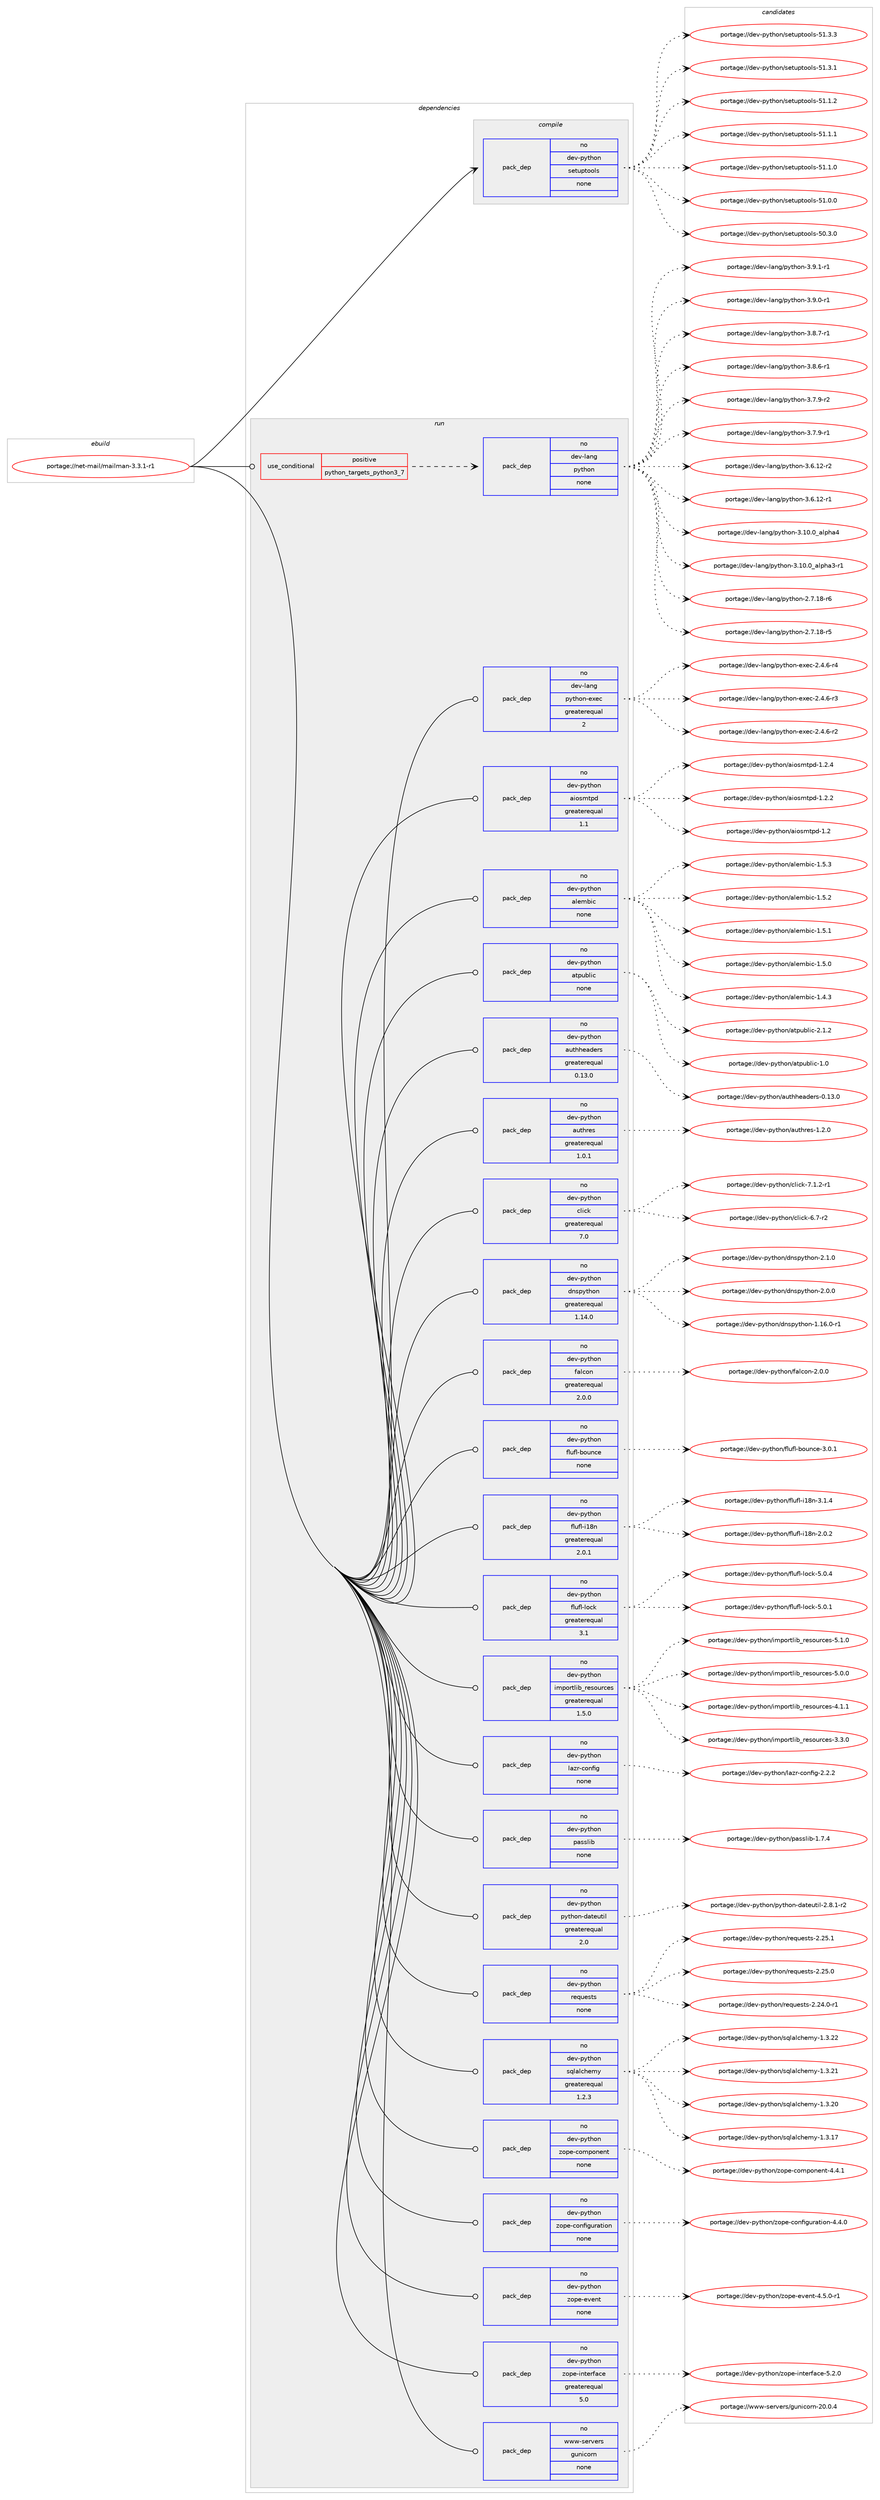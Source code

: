 digraph prolog {

# *************
# Graph options
# *************

newrank=true;
concentrate=true;
compound=true;
graph [rankdir=LR,fontname=Helvetica,fontsize=10,ranksep=1.5];#, ranksep=2.5, nodesep=0.2];
edge  [arrowhead=vee];
node  [fontname=Helvetica,fontsize=10];

# **********
# The ebuild
# **********

subgraph cluster_leftcol {
color=gray;
rank=same;
label=<<i>ebuild</i>>;
id [label="portage://net-mail/mailman-3.3.1-r1", color=red, width=4, href="../net-mail/mailman-3.3.1-r1.svg"];
}

# ****************
# The dependencies
# ****************

subgraph cluster_midcol {
color=gray;
label=<<i>dependencies</i>>;
subgraph cluster_compile {
fillcolor="#eeeeee";
style=filled;
label=<<i>compile</i>>;
subgraph pack18006 {
dependency26279 [label=<<TABLE BORDER="0" CELLBORDER="1" CELLSPACING="0" CELLPADDING="4" WIDTH="220"><TR><TD ROWSPAN="6" CELLPADDING="30">pack_dep</TD></TR><TR><TD WIDTH="110">no</TD></TR><TR><TD>dev-python</TD></TR><TR><TD>setuptools</TD></TR><TR><TD>none</TD></TR><TR><TD></TD></TR></TABLE>>, shape=none, color=blue];
}
id:e -> dependency26279:w [weight=20,style="solid",arrowhead="vee"];
}
subgraph cluster_compileandrun {
fillcolor="#eeeeee";
style=filled;
label=<<i>compile and run</i>>;
}
subgraph cluster_run {
fillcolor="#eeeeee";
style=filled;
label=<<i>run</i>>;
subgraph cond8032 {
dependency26280 [label=<<TABLE BORDER="0" CELLBORDER="1" CELLSPACING="0" CELLPADDING="4"><TR><TD ROWSPAN="3" CELLPADDING="10">use_conditional</TD></TR><TR><TD>positive</TD></TR><TR><TD>python_targets_python3_7</TD></TR></TABLE>>, shape=none, color=red];
subgraph pack18007 {
dependency26281 [label=<<TABLE BORDER="0" CELLBORDER="1" CELLSPACING="0" CELLPADDING="4" WIDTH="220"><TR><TD ROWSPAN="6" CELLPADDING="30">pack_dep</TD></TR><TR><TD WIDTH="110">no</TD></TR><TR><TD>dev-lang</TD></TR><TR><TD>python</TD></TR><TR><TD>none</TD></TR><TR><TD></TD></TR></TABLE>>, shape=none, color=blue];
}
dependency26280:e -> dependency26281:w [weight=20,style="dashed",arrowhead="vee"];
}
id:e -> dependency26280:w [weight=20,style="solid",arrowhead="odot"];
subgraph pack18008 {
dependency26282 [label=<<TABLE BORDER="0" CELLBORDER="1" CELLSPACING="0" CELLPADDING="4" WIDTH="220"><TR><TD ROWSPAN="6" CELLPADDING="30">pack_dep</TD></TR><TR><TD WIDTH="110">no</TD></TR><TR><TD>dev-lang</TD></TR><TR><TD>python-exec</TD></TR><TR><TD>greaterequal</TD></TR><TR><TD>2</TD></TR></TABLE>>, shape=none, color=blue];
}
id:e -> dependency26282:w [weight=20,style="solid",arrowhead="odot"];
subgraph pack18009 {
dependency26283 [label=<<TABLE BORDER="0" CELLBORDER="1" CELLSPACING="0" CELLPADDING="4" WIDTH="220"><TR><TD ROWSPAN="6" CELLPADDING="30">pack_dep</TD></TR><TR><TD WIDTH="110">no</TD></TR><TR><TD>dev-python</TD></TR><TR><TD>aiosmtpd</TD></TR><TR><TD>greaterequal</TD></TR><TR><TD>1.1</TD></TR></TABLE>>, shape=none, color=blue];
}
id:e -> dependency26283:w [weight=20,style="solid",arrowhead="odot"];
subgraph pack18010 {
dependency26284 [label=<<TABLE BORDER="0" CELLBORDER="1" CELLSPACING="0" CELLPADDING="4" WIDTH="220"><TR><TD ROWSPAN="6" CELLPADDING="30">pack_dep</TD></TR><TR><TD WIDTH="110">no</TD></TR><TR><TD>dev-python</TD></TR><TR><TD>alembic</TD></TR><TR><TD>none</TD></TR><TR><TD></TD></TR></TABLE>>, shape=none, color=blue];
}
id:e -> dependency26284:w [weight=20,style="solid",arrowhead="odot"];
subgraph pack18011 {
dependency26285 [label=<<TABLE BORDER="0" CELLBORDER="1" CELLSPACING="0" CELLPADDING="4" WIDTH="220"><TR><TD ROWSPAN="6" CELLPADDING="30">pack_dep</TD></TR><TR><TD WIDTH="110">no</TD></TR><TR><TD>dev-python</TD></TR><TR><TD>atpublic</TD></TR><TR><TD>none</TD></TR><TR><TD></TD></TR></TABLE>>, shape=none, color=blue];
}
id:e -> dependency26285:w [weight=20,style="solid",arrowhead="odot"];
subgraph pack18012 {
dependency26286 [label=<<TABLE BORDER="0" CELLBORDER="1" CELLSPACING="0" CELLPADDING="4" WIDTH="220"><TR><TD ROWSPAN="6" CELLPADDING="30">pack_dep</TD></TR><TR><TD WIDTH="110">no</TD></TR><TR><TD>dev-python</TD></TR><TR><TD>authheaders</TD></TR><TR><TD>greaterequal</TD></TR><TR><TD>0.13.0</TD></TR></TABLE>>, shape=none, color=blue];
}
id:e -> dependency26286:w [weight=20,style="solid",arrowhead="odot"];
subgraph pack18013 {
dependency26287 [label=<<TABLE BORDER="0" CELLBORDER="1" CELLSPACING="0" CELLPADDING="4" WIDTH="220"><TR><TD ROWSPAN="6" CELLPADDING="30">pack_dep</TD></TR><TR><TD WIDTH="110">no</TD></TR><TR><TD>dev-python</TD></TR><TR><TD>authres</TD></TR><TR><TD>greaterequal</TD></TR><TR><TD>1.0.1</TD></TR></TABLE>>, shape=none, color=blue];
}
id:e -> dependency26287:w [weight=20,style="solid",arrowhead="odot"];
subgraph pack18014 {
dependency26288 [label=<<TABLE BORDER="0" CELLBORDER="1" CELLSPACING="0" CELLPADDING="4" WIDTH="220"><TR><TD ROWSPAN="6" CELLPADDING="30">pack_dep</TD></TR><TR><TD WIDTH="110">no</TD></TR><TR><TD>dev-python</TD></TR><TR><TD>click</TD></TR><TR><TD>greaterequal</TD></TR><TR><TD>7.0</TD></TR></TABLE>>, shape=none, color=blue];
}
id:e -> dependency26288:w [weight=20,style="solid",arrowhead="odot"];
subgraph pack18015 {
dependency26289 [label=<<TABLE BORDER="0" CELLBORDER="1" CELLSPACING="0" CELLPADDING="4" WIDTH="220"><TR><TD ROWSPAN="6" CELLPADDING="30">pack_dep</TD></TR><TR><TD WIDTH="110">no</TD></TR><TR><TD>dev-python</TD></TR><TR><TD>dnspython</TD></TR><TR><TD>greaterequal</TD></TR><TR><TD>1.14.0</TD></TR></TABLE>>, shape=none, color=blue];
}
id:e -> dependency26289:w [weight=20,style="solid",arrowhead="odot"];
subgraph pack18016 {
dependency26290 [label=<<TABLE BORDER="0" CELLBORDER="1" CELLSPACING="0" CELLPADDING="4" WIDTH="220"><TR><TD ROWSPAN="6" CELLPADDING="30">pack_dep</TD></TR><TR><TD WIDTH="110">no</TD></TR><TR><TD>dev-python</TD></TR><TR><TD>falcon</TD></TR><TR><TD>greaterequal</TD></TR><TR><TD>2.0.0</TD></TR></TABLE>>, shape=none, color=blue];
}
id:e -> dependency26290:w [weight=20,style="solid",arrowhead="odot"];
subgraph pack18017 {
dependency26291 [label=<<TABLE BORDER="0" CELLBORDER="1" CELLSPACING="0" CELLPADDING="4" WIDTH="220"><TR><TD ROWSPAN="6" CELLPADDING="30">pack_dep</TD></TR><TR><TD WIDTH="110">no</TD></TR><TR><TD>dev-python</TD></TR><TR><TD>flufl-bounce</TD></TR><TR><TD>none</TD></TR><TR><TD></TD></TR></TABLE>>, shape=none, color=blue];
}
id:e -> dependency26291:w [weight=20,style="solid",arrowhead="odot"];
subgraph pack18018 {
dependency26292 [label=<<TABLE BORDER="0" CELLBORDER="1" CELLSPACING="0" CELLPADDING="4" WIDTH="220"><TR><TD ROWSPAN="6" CELLPADDING="30">pack_dep</TD></TR><TR><TD WIDTH="110">no</TD></TR><TR><TD>dev-python</TD></TR><TR><TD>flufl-i18n</TD></TR><TR><TD>greaterequal</TD></TR><TR><TD>2.0.1</TD></TR></TABLE>>, shape=none, color=blue];
}
id:e -> dependency26292:w [weight=20,style="solid",arrowhead="odot"];
subgraph pack18019 {
dependency26293 [label=<<TABLE BORDER="0" CELLBORDER="1" CELLSPACING="0" CELLPADDING="4" WIDTH="220"><TR><TD ROWSPAN="6" CELLPADDING="30">pack_dep</TD></TR><TR><TD WIDTH="110">no</TD></TR><TR><TD>dev-python</TD></TR><TR><TD>flufl-lock</TD></TR><TR><TD>greaterequal</TD></TR><TR><TD>3.1</TD></TR></TABLE>>, shape=none, color=blue];
}
id:e -> dependency26293:w [weight=20,style="solid",arrowhead="odot"];
subgraph pack18020 {
dependency26294 [label=<<TABLE BORDER="0" CELLBORDER="1" CELLSPACING="0" CELLPADDING="4" WIDTH="220"><TR><TD ROWSPAN="6" CELLPADDING="30">pack_dep</TD></TR><TR><TD WIDTH="110">no</TD></TR><TR><TD>dev-python</TD></TR><TR><TD>importlib_resources</TD></TR><TR><TD>greaterequal</TD></TR><TR><TD>1.5.0</TD></TR></TABLE>>, shape=none, color=blue];
}
id:e -> dependency26294:w [weight=20,style="solid",arrowhead="odot"];
subgraph pack18021 {
dependency26295 [label=<<TABLE BORDER="0" CELLBORDER="1" CELLSPACING="0" CELLPADDING="4" WIDTH="220"><TR><TD ROWSPAN="6" CELLPADDING="30">pack_dep</TD></TR><TR><TD WIDTH="110">no</TD></TR><TR><TD>dev-python</TD></TR><TR><TD>lazr-config</TD></TR><TR><TD>none</TD></TR><TR><TD></TD></TR></TABLE>>, shape=none, color=blue];
}
id:e -> dependency26295:w [weight=20,style="solid",arrowhead="odot"];
subgraph pack18022 {
dependency26296 [label=<<TABLE BORDER="0" CELLBORDER="1" CELLSPACING="0" CELLPADDING="4" WIDTH="220"><TR><TD ROWSPAN="6" CELLPADDING="30">pack_dep</TD></TR><TR><TD WIDTH="110">no</TD></TR><TR><TD>dev-python</TD></TR><TR><TD>passlib</TD></TR><TR><TD>none</TD></TR><TR><TD></TD></TR></TABLE>>, shape=none, color=blue];
}
id:e -> dependency26296:w [weight=20,style="solid",arrowhead="odot"];
subgraph pack18023 {
dependency26297 [label=<<TABLE BORDER="0" CELLBORDER="1" CELLSPACING="0" CELLPADDING="4" WIDTH="220"><TR><TD ROWSPAN="6" CELLPADDING="30">pack_dep</TD></TR><TR><TD WIDTH="110">no</TD></TR><TR><TD>dev-python</TD></TR><TR><TD>python-dateutil</TD></TR><TR><TD>greaterequal</TD></TR><TR><TD>2.0</TD></TR></TABLE>>, shape=none, color=blue];
}
id:e -> dependency26297:w [weight=20,style="solid",arrowhead="odot"];
subgraph pack18024 {
dependency26298 [label=<<TABLE BORDER="0" CELLBORDER="1" CELLSPACING="0" CELLPADDING="4" WIDTH="220"><TR><TD ROWSPAN="6" CELLPADDING="30">pack_dep</TD></TR><TR><TD WIDTH="110">no</TD></TR><TR><TD>dev-python</TD></TR><TR><TD>requests</TD></TR><TR><TD>none</TD></TR><TR><TD></TD></TR></TABLE>>, shape=none, color=blue];
}
id:e -> dependency26298:w [weight=20,style="solid",arrowhead="odot"];
subgraph pack18025 {
dependency26299 [label=<<TABLE BORDER="0" CELLBORDER="1" CELLSPACING="0" CELLPADDING="4" WIDTH="220"><TR><TD ROWSPAN="6" CELLPADDING="30">pack_dep</TD></TR><TR><TD WIDTH="110">no</TD></TR><TR><TD>dev-python</TD></TR><TR><TD>sqlalchemy</TD></TR><TR><TD>greaterequal</TD></TR><TR><TD>1.2.3</TD></TR></TABLE>>, shape=none, color=blue];
}
id:e -> dependency26299:w [weight=20,style="solid",arrowhead="odot"];
subgraph pack18026 {
dependency26300 [label=<<TABLE BORDER="0" CELLBORDER="1" CELLSPACING="0" CELLPADDING="4" WIDTH="220"><TR><TD ROWSPAN="6" CELLPADDING="30">pack_dep</TD></TR><TR><TD WIDTH="110">no</TD></TR><TR><TD>dev-python</TD></TR><TR><TD>zope-component</TD></TR><TR><TD>none</TD></TR><TR><TD></TD></TR></TABLE>>, shape=none, color=blue];
}
id:e -> dependency26300:w [weight=20,style="solid",arrowhead="odot"];
subgraph pack18027 {
dependency26301 [label=<<TABLE BORDER="0" CELLBORDER="1" CELLSPACING="0" CELLPADDING="4" WIDTH="220"><TR><TD ROWSPAN="6" CELLPADDING="30">pack_dep</TD></TR><TR><TD WIDTH="110">no</TD></TR><TR><TD>dev-python</TD></TR><TR><TD>zope-configuration</TD></TR><TR><TD>none</TD></TR><TR><TD></TD></TR></TABLE>>, shape=none, color=blue];
}
id:e -> dependency26301:w [weight=20,style="solid",arrowhead="odot"];
subgraph pack18028 {
dependency26302 [label=<<TABLE BORDER="0" CELLBORDER="1" CELLSPACING="0" CELLPADDING="4" WIDTH="220"><TR><TD ROWSPAN="6" CELLPADDING="30">pack_dep</TD></TR><TR><TD WIDTH="110">no</TD></TR><TR><TD>dev-python</TD></TR><TR><TD>zope-event</TD></TR><TR><TD>none</TD></TR><TR><TD></TD></TR></TABLE>>, shape=none, color=blue];
}
id:e -> dependency26302:w [weight=20,style="solid",arrowhead="odot"];
subgraph pack18029 {
dependency26303 [label=<<TABLE BORDER="0" CELLBORDER="1" CELLSPACING="0" CELLPADDING="4" WIDTH="220"><TR><TD ROWSPAN="6" CELLPADDING="30">pack_dep</TD></TR><TR><TD WIDTH="110">no</TD></TR><TR><TD>dev-python</TD></TR><TR><TD>zope-interface</TD></TR><TR><TD>greaterequal</TD></TR><TR><TD>5.0</TD></TR></TABLE>>, shape=none, color=blue];
}
id:e -> dependency26303:w [weight=20,style="solid",arrowhead="odot"];
subgraph pack18030 {
dependency26304 [label=<<TABLE BORDER="0" CELLBORDER="1" CELLSPACING="0" CELLPADDING="4" WIDTH="220"><TR><TD ROWSPAN="6" CELLPADDING="30">pack_dep</TD></TR><TR><TD WIDTH="110">no</TD></TR><TR><TD>www-servers</TD></TR><TR><TD>gunicorn</TD></TR><TR><TD>none</TD></TR><TR><TD></TD></TR></TABLE>>, shape=none, color=blue];
}
id:e -> dependency26304:w [weight=20,style="solid",arrowhead="odot"];
}
}

# **************
# The candidates
# **************

subgraph cluster_choices {
rank=same;
color=gray;
label=<<i>candidates</i>>;

subgraph choice18006 {
color=black;
nodesep=1;
choice100101118451121211161041111104711510111611711211611111110811545534946514651 [label="portage://dev-python/setuptools-51.3.3", color=red, width=4,href="../dev-python/setuptools-51.3.3.svg"];
choice100101118451121211161041111104711510111611711211611111110811545534946514649 [label="portage://dev-python/setuptools-51.3.1", color=red, width=4,href="../dev-python/setuptools-51.3.1.svg"];
choice100101118451121211161041111104711510111611711211611111110811545534946494650 [label="portage://dev-python/setuptools-51.1.2", color=red, width=4,href="../dev-python/setuptools-51.1.2.svg"];
choice100101118451121211161041111104711510111611711211611111110811545534946494649 [label="portage://dev-python/setuptools-51.1.1", color=red, width=4,href="../dev-python/setuptools-51.1.1.svg"];
choice100101118451121211161041111104711510111611711211611111110811545534946494648 [label="portage://dev-python/setuptools-51.1.0", color=red, width=4,href="../dev-python/setuptools-51.1.0.svg"];
choice100101118451121211161041111104711510111611711211611111110811545534946484648 [label="portage://dev-python/setuptools-51.0.0", color=red, width=4,href="../dev-python/setuptools-51.0.0.svg"];
choice100101118451121211161041111104711510111611711211611111110811545534846514648 [label="portage://dev-python/setuptools-50.3.0", color=red, width=4,href="../dev-python/setuptools-50.3.0.svg"];
dependency26279:e -> choice100101118451121211161041111104711510111611711211611111110811545534946514651:w [style=dotted,weight="100"];
dependency26279:e -> choice100101118451121211161041111104711510111611711211611111110811545534946514649:w [style=dotted,weight="100"];
dependency26279:e -> choice100101118451121211161041111104711510111611711211611111110811545534946494650:w [style=dotted,weight="100"];
dependency26279:e -> choice100101118451121211161041111104711510111611711211611111110811545534946494649:w [style=dotted,weight="100"];
dependency26279:e -> choice100101118451121211161041111104711510111611711211611111110811545534946494648:w [style=dotted,weight="100"];
dependency26279:e -> choice100101118451121211161041111104711510111611711211611111110811545534946484648:w [style=dotted,weight="100"];
dependency26279:e -> choice100101118451121211161041111104711510111611711211611111110811545534846514648:w [style=dotted,weight="100"];
}
subgraph choice18007 {
color=black;
nodesep=1;
choice1001011184510897110103471121211161041111104551465746494511449 [label="portage://dev-lang/python-3.9.1-r1", color=red, width=4,href="../dev-lang/python-3.9.1-r1.svg"];
choice1001011184510897110103471121211161041111104551465746484511449 [label="portage://dev-lang/python-3.9.0-r1", color=red, width=4,href="../dev-lang/python-3.9.0-r1.svg"];
choice1001011184510897110103471121211161041111104551465646554511449 [label="portage://dev-lang/python-3.8.7-r1", color=red, width=4,href="../dev-lang/python-3.8.7-r1.svg"];
choice1001011184510897110103471121211161041111104551465646544511449 [label="portage://dev-lang/python-3.8.6-r1", color=red, width=4,href="../dev-lang/python-3.8.6-r1.svg"];
choice1001011184510897110103471121211161041111104551465546574511450 [label="portage://dev-lang/python-3.7.9-r2", color=red, width=4,href="../dev-lang/python-3.7.9-r2.svg"];
choice1001011184510897110103471121211161041111104551465546574511449 [label="portage://dev-lang/python-3.7.9-r1", color=red, width=4,href="../dev-lang/python-3.7.9-r1.svg"];
choice100101118451089711010347112121116104111110455146544649504511450 [label="portage://dev-lang/python-3.6.12-r2", color=red, width=4,href="../dev-lang/python-3.6.12-r2.svg"];
choice100101118451089711010347112121116104111110455146544649504511449 [label="portage://dev-lang/python-3.6.12-r1", color=red, width=4,href="../dev-lang/python-3.6.12-r1.svg"];
choice1001011184510897110103471121211161041111104551464948464895971081121049752 [label="portage://dev-lang/python-3.10.0_alpha4", color=red, width=4,href="../dev-lang/python-3.10.0_alpha4.svg"];
choice10010111845108971101034711212111610411111045514649484648959710811210497514511449 [label="portage://dev-lang/python-3.10.0_alpha3-r1", color=red, width=4,href="../dev-lang/python-3.10.0_alpha3-r1.svg"];
choice100101118451089711010347112121116104111110455046554649564511454 [label="portage://dev-lang/python-2.7.18-r6", color=red, width=4,href="../dev-lang/python-2.7.18-r6.svg"];
choice100101118451089711010347112121116104111110455046554649564511453 [label="portage://dev-lang/python-2.7.18-r5", color=red, width=4,href="../dev-lang/python-2.7.18-r5.svg"];
dependency26281:e -> choice1001011184510897110103471121211161041111104551465746494511449:w [style=dotted,weight="100"];
dependency26281:e -> choice1001011184510897110103471121211161041111104551465746484511449:w [style=dotted,weight="100"];
dependency26281:e -> choice1001011184510897110103471121211161041111104551465646554511449:w [style=dotted,weight="100"];
dependency26281:e -> choice1001011184510897110103471121211161041111104551465646544511449:w [style=dotted,weight="100"];
dependency26281:e -> choice1001011184510897110103471121211161041111104551465546574511450:w [style=dotted,weight="100"];
dependency26281:e -> choice1001011184510897110103471121211161041111104551465546574511449:w [style=dotted,weight="100"];
dependency26281:e -> choice100101118451089711010347112121116104111110455146544649504511450:w [style=dotted,weight="100"];
dependency26281:e -> choice100101118451089711010347112121116104111110455146544649504511449:w [style=dotted,weight="100"];
dependency26281:e -> choice1001011184510897110103471121211161041111104551464948464895971081121049752:w [style=dotted,weight="100"];
dependency26281:e -> choice10010111845108971101034711212111610411111045514649484648959710811210497514511449:w [style=dotted,weight="100"];
dependency26281:e -> choice100101118451089711010347112121116104111110455046554649564511454:w [style=dotted,weight="100"];
dependency26281:e -> choice100101118451089711010347112121116104111110455046554649564511453:w [style=dotted,weight="100"];
}
subgraph choice18008 {
color=black;
nodesep=1;
choice10010111845108971101034711212111610411111045101120101994550465246544511452 [label="portage://dev-lang/python-exec-2.4.6-r4", color=red, width=4,href="../dev-lang/python-exec-2.4.6-r4.svg"];
choice10010111845108971101034711212111610411111045101120101994550465246544511451 [label="portage://dev-lang/python-exec-2.4.6-r3", color=red, width=4,href="../dev-lang/python-exec-2.4.6-r3.svg"];
choice10010111845108971101034711212111610411111045101120101994550465246544511450 [label="portage://dev-lang/python-exec-2.4.6-r2", color=red, width=4,href="../dev-lang/python-exec-2.4.6-r2.svg"];
dependency26282:e -> choice10010111845108971101034711212111610411111045101120101994550465246544511452:w [style=dotted,weight="100"];
dependency26282:e -> choice10010111845108971101034711212111610411111045101120101994550465246544511451:w [style=dotted,weight="100"];
dependency26282:e -> choice10010111845108971101034711212111610411111045101120101994550465246544511450:w [style=dotted,weight="100"];
}
subgraph choice18009 {
color=black;
nodesep=1;
choice100101118451121211161041111104797105111115109116112100454946504652 [label="portage://dev-python/aiosmtpd-1.2.4", color=red, width=4,href="../dev-python/aiosmtpd-1.2.4.svg"];
choice100101118451121211161041111104797105111115109116112100454946504650 [label="portage://dev-python/aiosmtpd-1.2.2", color=red, width=4,href="../dev-python/aiosmtpd-1.2.2.svg"];
choice10010111845112121116104111110479710511111510911611210045494650 [label="portage://dev-python/aiosmtpd-1.2", color=red, width=4,href="../dev-python/aiosmtpd-1.2.svg"];
dependency26283:e -> choice100101118451121211161041111104797105111115109116112100454946504652:w [style=dotted,weight="100"];
dependency26283:e -> choice100101118451121211161041111104797105111115109116112100454946504650:w [style=dotted,weight="100"];
dependency26283:e -> choice10010111845112121116104111110479710511111510911611210045494650:w [style=dotted,weight="100"];
}
subgraph choice18010 {
color=black;
nodesep=1;
choice1001011184511212111610411111047971081011099810599454946534651 [label="portage://dev-python/alembic-1.5.3", color=red, width=4,href="../dev-python/alembic-1.5.3.svg"];
choice1001011184511212111610411111047971081011099810599454946534650 [label="portage://dev-python/alembic-1.5.2", color=red, width=4,href="../dev-python/alembic-1.5.2.svg"];
choice1001011184511212111610411111047971081011099810599454946534649 [label="portage://dev-python/alembic-1.5.1", color=red, width=4,href="../dev-python/alembic-1.5.1.svg"];
choice1001011184511212111610411111047971081011099810599454946534648 [label="portage://dev-python/alembic-1.5.0", color=red, width=4,href="../dev-python/alembic-1.5.0.svg"];
choice1001011184511212111610411111047971081011099810599454946524651 [label="portage://dev-python/alembic-1.4.3", color=red, width=4,href="../dev-python/alembic-1.4.3.svg"];
dependency26284:e -> choice1001011184511212111610411111047971081011099810599454946534651:w [style=dotted,weight="100"];
dependency26284:e -> choice1001011184511212111610411111047971081011099810599454946534650:w [style=dotted,weight="100"];
dependency26284:e -> choice1001011184511212111610411111047971081011099810599454946534649:w [style=dotted,weight="100"];
dependency26284:e -> choice1001011184511212111610411111047971081011099810599454946534648:w [style=dotted,weight="100"];
dependency26284:e -> choice1001011184511212111610411111047971081011099810599454946524651:w [style=dotted,weight="100"];
}
subgraph choice18011 {
color=black;
nodesep=1;
choice1001011184511212111610411111047971161121179810810599455046494650 [label="portage://dev-python/atpublic-2.1.2", color=red, width=4,href="../dev-python/atpublic-2.1.2.svg"];
choice100101118451121211161041111104797116112117981081059945494648 [label="portage://dev-python/atpublic-1.0", color=red, width=4,href="../dev-python/atpublic-1.0.svg"];
dependency26285:e -> choice1001011184511212111610411111047971161121179810810599455046494650:w [style=dotted,weight="100"];
dependency26285:e -> choice100101118451121211161041111104797116112117981081059945494648:w [style=dotted,weight="100"];
}
subgraph choice18012 {
color=black;
nodesep=1;
choice1001011184511212111610411111047971171161041041019710010111411545484649514648 [label="portage://dev-python/authheaders-0.13.0", color=red, width=4,href="../dev-python/authheaders-0.13.0.svg"];
dependency26286:e -> choice1001011184511212111610411111047971171161041041019710010111411545484649514648:w [style=dotted,weight="100"];
}
subgraph choice18013 {
color=black;
nodesep=1;
choice100101118451121211161041111104797117116104114101115454946504648 [label="portage://dev-python/authres-1.2.0", color=red, width=4,href="../dev-python/authres-1.2.0.svg"];
dependency26287:e -> choice100101118451121211161041111104797117116104114101115454946504648:w [style=dotted,weight="100"];
}
subgraph choice18014 {
color=black;
nodesep=1;
choice100101118451121211161041111104799108105991074555464946504511449 [label="portage://dev-python/click-7.1.2-r1", color=red, width=4,href="../dev-python/click-7.1.2-r1.svg"];
choice10010111845112121116104111110479910810599107455446554511450 [label="portage://dev-python/click-6.7-r2", color=red, width=4,href="../dev-python/click-6.7-r2.svg"];
dependency26288:e -> choice100101118451121211161041111104799108105991074555464946504511449:w [style=dotted,weight="100"];
dependency26288:e -> choice10010111845112121116104111110479910810599107455446554511450:w [style=dotted,weight="100"];
}
subgraph choice18015 {
color=black;
nodesep=1;
choice1001011184511212111610411111047100110115112121116104111110455046494648 [label="portage://dev-python/dnspython-2.1.0", color=red, width=4,href="../dev-python/dnspython-2.1.0.svg"];
choice1001011184511212111610411111047100110115112121116104111110455046484648 [label="portage://dev-python/dnspython-2.0.0", color=red, width=4,href="../dev-python/dnspython-2.0.0.svg"];
choice1001011184511212111610411111047100110115112121116104111110454946495446484511449 [label="portage://dev-python/dnspython-1.16.0-r1", color=red, width=4,href="../dev-python/dnspython-1.16.0-r1.svg"];
dependency26289:e -> choice1001011184511212111610411111047100110115112121116104111110455046494648:w [style=dotted,weight="100"];
dependency26289:e -> choice1001011184511212111610411111047100110115112121116104111110455046484648:w [style=dotted,weight="100"];
dependency26289:e -> choice1001011184511212111610411111047100110115112121116104111110454946495446484511449:w [style=dotted,weight="100"];
}
subgraph choice18016 {
color=black;
nodesep=1;
choice10010111845112121116104111110471029710899111110455046484648 [label="portage://dev-python/falcon-2.0.0", color=red, width=4,href="../dev-python/falcon-2.0.0.svg"];
dependency26290:e -> choice10010111845112121116104111110471029710899111110455046484648:w [style=dotted,weight="100"];
}
subgraph choice18017 {
color=black;
nodesep=1;
choice1001011184511212111610411111047102108117102108459811111711099101455146484649 [label="portage://dev-python/flufl-bounce-3.0.1", color=red, width=4,href="../dev-python/flufl-bounce-3.0.1.svg"];
dependency26291:e -> choice1001011184511212111610411111047102108117102108459811111711099101455146484649:w [style=dotted,weight="100"];
}
subgraph choice18018 {
color=black;
nodesep=1;
choice1001011184511212111610411111047102108117102108451054956110455146494652 [label="portage://dev-python/flufl-i18n-3.1.4", color=red, width=4,href="../dev-python/flufl-i18n-3.1.4.svg"];
choice1001011184511212111610411111047102108117102108451054956110455046484650 [label="portage://dev-python/flufl-i18n-2.0.2", color=red, width=4,href="../dev-python/flufl-i18n-2.0.2.svg"];
dependency26292:e -> choice1001011184511212111610411111047102108117102108451054956110455146494652:w [style=dotted,weight="100"];
dependency26292:e -> choice1001011184511212111610411111047102108117102108451054956110455046484650:w [style=dotted,weight="100"];
}
subgraph choice18019 {
color=black;
nodesep=1;
choice10010111845112121116104111110471021081171021084510811199107455346484652 [label="portage://dev-python/flufl-lock-5.0.4", color=red, width=4,href="../dev-python/flufl-lock-5.0.4.svg"];
choice10010111845112121116104111110471021081171021084510811199107455346484649 [label="portage://dev-python/flufl-lock-5.0.1", color=red, width=4,href="../dev-python/flufl-lock-5.0.1.svg"];
dependency26293:e -> choice10010111845112121116104111110471021081171021084510811199107455346484652:w [style=dotted,weight="100"];
dependency26293:e -> choice10010111845112121116104111110471021081171021084510811199107455346484649:w [style=dotted,weight="100"];
}
subgraph choice18020 {
color=black;
nodesep=1;
choice1001011184511212111610411111047105109112111114116108105989511410111511111711499101115455346494648 [label="portage://dev-python/importlib_resources-5.1.0", color=red, width=4,href="../dev-python/importlib_resources-5.1.0.svg"];
choice1001011184511212111610411111047105109112111114116108105989511410111511111711499101115455346484648 [label="portage://dev-python/importlib_resources-5.0.0", color=red, width=4,href="../dev-python/importlib_resources-5.0.0.svg"];
choice1001011184511212111610411111047105109112111114116108105989511410111511111711499101115455246494649 [label="portage://dev-python/importlib_resources-4.1.1", color=red, width=4,href="../dev-python/importlib_resources-4.1.1.svg"];
choice1001011184511212111610411111047105109112111114116108105989511410111511111711499101115455146514648 [label="portage://dev-python/importlib_resources-3.3.0", color=red, width=4,href="../dev-python/importlib_resources-3.3.0.svg"];
dependency26294:e -> choice1001011184511212111610411111047105109112111114116108105989511410111511111711499101115455346494648:w [style=dotted,weight="100"];
dependency26294:e -> choice1001011184511212111610411111047105109112111114116108105989511410111511111711499101115455346484648:w [style=dotted,weight="100"];
dependency26294:e -> choice1001011184511212111610411111047105109112111114116108105989511410111511111711499101115455246494649:w [style=dotted,weight="100"];
dependency26294:e -> choice1001011184511212111610411111047105109112111114116108105989511410111511111711499101115455146514648:w [style=dotted,weight="100"];
}
subgraph choice18021 {
color=black;
nodesep=1;
choice1001011184511212111610411111047108971221144599111110102105103455046504650 [label="portage://dev-python/lazr-config-2.2.2", color=red, width=4,href="../dev-python/lazr-config-2.2.2.svg"];
dependency26295:e -> choice1001011184511212111610411111047108971221144599111110102105103455046504650:w [style=dotted,weight="100"];
}
subgraph choice18022 {
color=black;
nodesep=1;
choice10010111845112121116104111110471129711511510810598454946554652 [label="portage://dev-python/passlib-1.7.4", color=red, width=4,href="../dev-python/passlib-1.7.4.svg"];
dependency26296:e -> choice10010111845112121116104111110471129711511510810598454946554652:w [style=dotted,weight="100"];
}
subgraph choice18023 {
color=black;
nodesep=1;
choice100101118451121211161041111104711212111610411111045100971161011171161051084550465646494511450 [label="portage://dev-python/python-dateutil-2.8.1-r2", color=red, width=4,href="../dev-python/python-dateutil-2.8.1-r2.svg"];
dependency26297:e -> choice100101118451121211161041111104711212111610411111045100971161011171161051084550465646494511450:w [style=dotted,weight="100"];
}
subgraph choice18024 {
color=black;
nodesep=1;
choice100101118451121211161041111104711410111311710111511611545504650534649 [label="portage://dev-python/requests-2.25.1", color=red, width=4,href="../dev-python/requests-2.25.1.svg"];
choice100101118451121211161041111104711410111311710111511611545504650534648 [label="portage://dev-python/requests-2.25.0", color=red, width=4,href="../dev-python/requests-2.25.0.svg"];
choice1001011184511212111610411111047114101113117101115116115455046505246484511449 [label="portage://dev-python/requests-2.24.0-r1", color=red, width=4,href="../dev-python/requests-2.24.0-r1.svg"];
dependency26298:e -> choice100101118451121211161041111104711410111311710111511611545504650534649:w [style=dotted,weight="100"];
dependency26298:e -> choice100101118451121211161041111104711410111311710111511611545504650534648:w [style=dotted,weight="100"];
dependency26298:e -> choice1001011184511212111610411111047114101113117101115116115455046505246484511449:w [style=dotted,weight="100"];
}
subgraph choice18025 {
color=black;
nodesep=1;
choice1001011184511212111610411111047115113108971089910410110912145494651465050 [label="portage://dev-python/sqlalchemy-1.3.22", color=red, width=4,href="../dev-python/sqlalchemy-1.3.22.svg"];
choice1001011184511212111610411111047115113108971089910410110912145494651465049 [label="portage://dev-python/sqlalchemy-1.3.21", color=red, width=4,href="../dev-python/sqlalchemy-1.3.21.svg"];
choice1001011184511212111610411111047115113108971089910410110912145494651465048 [label="portage://dev-python/sqlalchemy-1.3.20", color=red, width=4,href="../dev-python/sqlalchemy-1.3.20.svg"];
choice1001011184511212111610411111047115113108971089910410110912145494651464955 [label="portage://dev-python/sqlalchemy-1.3.17", color=red, width=4,href="../dev-python/sqlalchemy-1.3.17.svg"];
dependency26299:e -> choice1001011184511212111610411111047115113108971089910410110912145494651465050:w [style=dotted,weight="100"];
dependency26299:e -> choice1001011184511212111610411111047115113108971089910410110912145494651465049:w [style=dotted,weight="100"];
dependency26299:e -> choice1001011184511212111610411111047115113108971089910410110912145494651465048:w [style=dotted,weight="100"];
dependency26299:e -> choice1001011184511212111610411111047115113108971089910410110912145494651464955:w [style=dotted,weight="100"];
}
subgraph choice18026 {
color=black;
nodesep=1;
choice10010111845112121116104111110471221111121014599111109112111110101110116455246524649 [label="portage://dev-python/zope-component-4.4.1", color=red, width=4,href="../dev-python/zope-component-4.4.1.svg"];
dependency26300:e -> choice10010111845112121116104111110471221111121014599111109112111110101110116455246524649:w [style=dotted,weight="100"];
}
subgraph choice18027 {
color=black;
nodesep=1;
choice1001011184511212111610411111047122111112101459911111010210510311711497116105111110455246524648 [label="portage://dev-python/zope-configuration-4.4.0", color=red, width=4,href="../dev-python/zope-configuration-4.4.0.svg"];
dependency26301:e -> choice1001011184511212111610411111047122111112101459911111010210510311711497116105111110455246524648:w [style=dotted,weight="100"];
}
subgraph choice18028 {
color=black;
nodesep=1;
choice1001011184511212111610411111047122111112101451011181011101164552465346484511449 [label="portage://dev-python/zope-event-4.5.0-r1", color=red, width=4,href="../dev-python/zope-event-4.5.0-r1.svg"];
dependency26302:e -> choice1001011184511212111610411111047122111112101451011181011101164552465346484511449:w [style=dotted,weight="100"];
}
subgraph choice18029 {
color=black;
nodesep=1;
choice1001011184511212111610411111047122111112101451051101161011141029799101455346504648 [label="portage://dev-python/zope-interface-5.2.0", color=red, width=4,href="../dev-python/zope-interface-5.2.0.svg"];
dependency26303:e -> choice1001011184511212111610411111047122111112101451051101161011141029799101455346504648:w [style=dotted,weight="100"];
}
subgraph choice18030 {
color=black;
nodesep=1;
choice11911911945115101114118101114115471031171101059911111411045504846484652 [label="portage://www-servers/gunicorn-20.0.4", color=red, width=4,href="../www-servers/gunicorn-20.0.4.svg"];
dependency26304:e -> choice11911911945115101114118101114115471031171101059911111411045504846484652:w [style=dotted,weight="100"];
}
}

}
